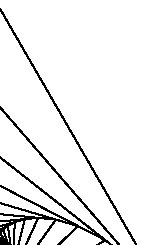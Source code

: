 beginfig(1)
  pair A,B,C; u:=3cm;
  A=u*dir(-30); B=u*dir(90); C=u*dir(210);

  transform T;
  A transformed T = 1/6[A,B];
  B transformed T = 1/6[B,C];
  C transformed T = 1/6[C,A];

  path p; p = A--B--C--cycle;
  for i=0 upto 20:
    draw p; p:= p transformed T;
  endfor;
endfig
